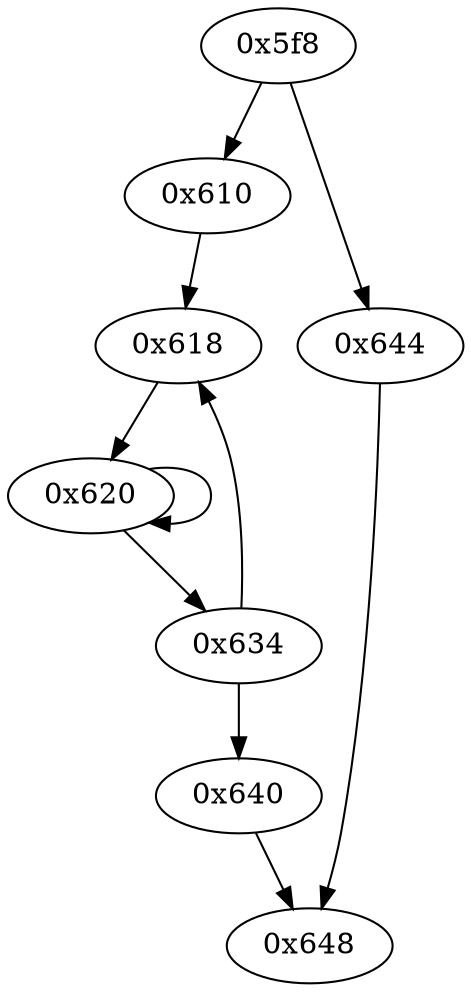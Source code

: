 digraph "" {
	"0x610"	 [opcode="[u'add', u'mov']"];
	"0x618"	 [opcode="[u'mov', u'mov']"];
	"0x610" -> "0x618";
	"0x648"	 [opcode="[u'ldr', u'add', u'bl', u'mov', u'pop']"];
	"0x644"	 [opcode="[u'mov']"];
	"0x644" -> "0x648";
	"0x620"	 [opcode="[u'and', u'add', u'ldrb', u'cmp', u'b']"];
	"0x618" -> "0x620";
	"0x640"	 [opcode="[u'b']"];
	"0x640" -> "0x648";
	"0x634"	 [opcode="[u'ldrb', u'cmp', u'b']"];
	"0x634" -> "0x618";
	"0x634" -> "0x640";
	"0x620" -> "0x634";
	"0x620" -> "0x620";
	"0x5f8"	 [opcode="[u'push', u'mov', u'ldr', u'ldrb', u'cmp', u'b']"];
	"0x5f8" -> "0x610";
	"0x5f8" -> "0x644";
}
